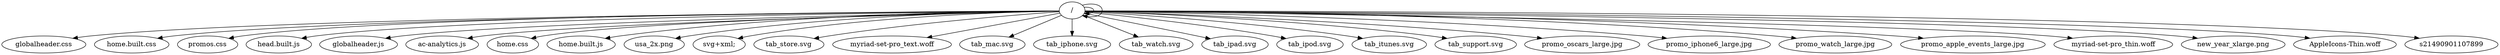 digraph G {
ratio=compress;
concentrate=true;
"/" -> "/";
"/" -> "globalheader.css";
"/" -> "/";
"/" -> "home.built.css";
"/" -> "promos.css";
"/" -> "head.built.js";
"/" -> "globalheader.js";
"/" -> "ac-analytics.js";
"/" -> "home.css";
"/" -> "home.built.js";
"/" -> "usa_2x.png";
"/" -> "svg+xml;";
"/" -> "tab_store.svg";
"/" -> "myriad-set-pro_text.woff";
"/" -> "tab_mac.svg";
"/" -> "tab_iphone.svg";
"/" -> "tab_watch.svg";
"/" -> "tab_ipad.svg";
"/" -> "tab_ipod.svg";
"/" -> "tab_itunes.svg";
"/" -> "tab_support.svg";
"/" -> "promo_oscars_large.jpg";
"/" -> "promo_iphone6_large.jpg";
"/" -> "promo_watch_large.jpg";
"/" -> "promo_apple_events_large.jpg";
"/" -> "myriad-set-pro_thin.woff";
"/" -> "new_year_xlarge.png";
"/" -> "AppleIcons-Thin.woff";
"/" -> "s21490901107899";
}
